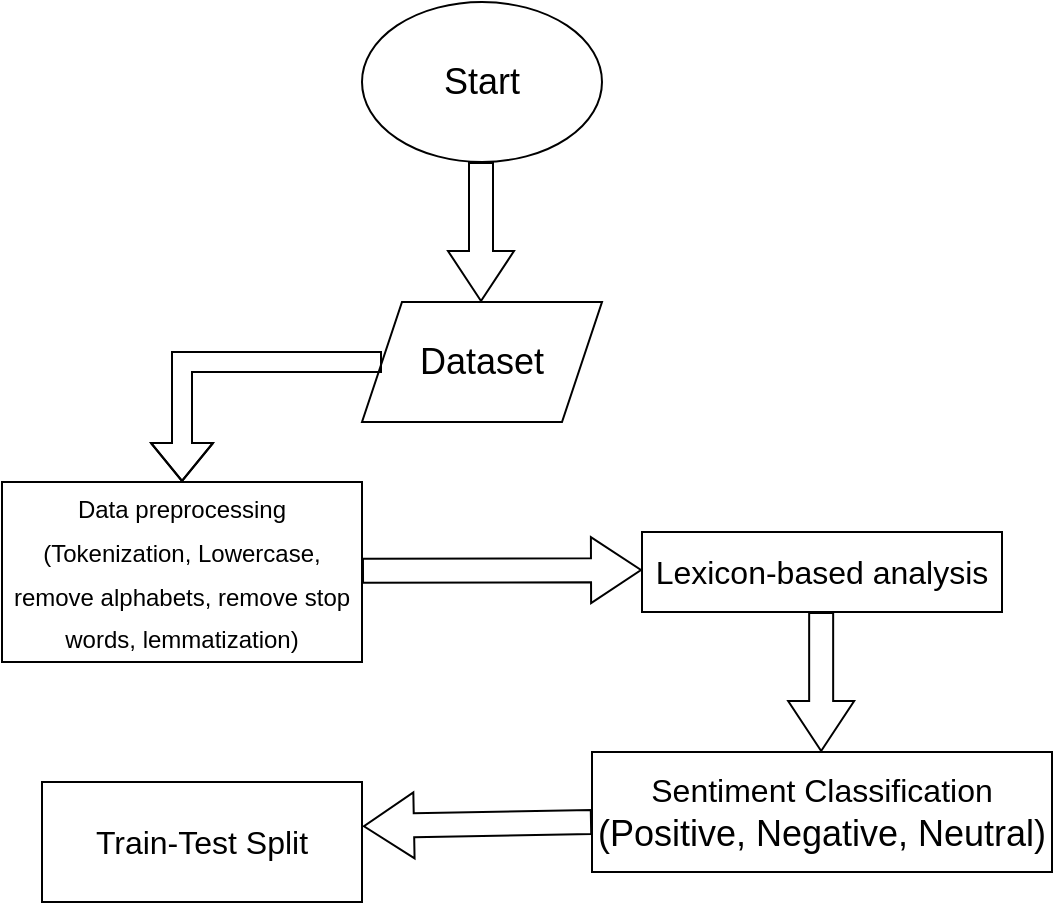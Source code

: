 <mxfile version="16.2.4" type="github">
  <diagram id="C5RBs43oDa-KdzZeNtuy" name="Page-1">
    <mxGraphModel dx="868" dy="482" grid="1" gridSize="10" guides="1" tooltips="1" connect="1" arrows="1" fold="1" page="1" pageScale="1" pageWidth="827" pageHeight="1169" math="0" shadow="0">
      <root>
        <mxCell id="WIyWlLk6GJQsqaUBKTNV-0" />
        <mxCell id="WIyWlLk6GJQsqaUBKTNV-1" parent="WIyWlLk6GJQsqaUBKTNV-0" />
        <mxCell id="o2SiBJOCBBynx09QVOnq-0" value="&lt;font style=&quot;font-size: 18px&quot;&gt;Start&lt;/font&gt;" style="ellipse;whiteSpace=wrap;html=1;" vertex="1" parent="WIyWlLk6GJQsqaUBKTNV-1">
          <mxGeometry x="340" y="80" width="120" height="80" as="geometry" />
        </mxCell>
        <mxCell id="o2SiBJOCBBynx09QVOnq-1" value="" style="shape=flexArrow;endArrow=classic;html=1;rounded=0;fontSize=18;width=12;endSize=8;" edge="1" parent="WIyWlLk6GJQsqaUBKTNV-1">
          <mxGeometry width="50" height="50" relative="1" as="geometry">
            <mxPoint x="399.5" y="160" as="sourcePoint" />
            <mxPoint x="399.5" y="230" as="targetPoint" />
          </mxGeometry>
        </mxCell>
        <mxCell id="o2SiBJOCBBynx09QVOnq-2" value="Dataset" style="shape=parallelogram;perimeter=parallelogramPerimeter;whiteSpace=wrap;html=1;fixedSize=1;fontSize=18;" vertex="1" parent="WIyWlLk6GJQsqaUBKTNV-1">
          <mxGeometry x="340" y="230" width="120" height="60" as="geometry" />
        </mxCell>
        <mxCell id="o2SiBJOCBBynx09QVOnq-5" value="" style="edgeStyle=segmentEdgeStyle;endArrow=classic;html=1;fontSize=18;rounded=0;shape=flexArrow;" edge="1" parent="WIyWlLk6GJQsqaUBKTNV-1">
          <mxGeometry width="50" height="50" relative="1" as="geometry">
            <mxPoint x="350" y="260" as="sourcePoint" />
            <mxPoint x="250" y="320" as="targetPoint" />
          </mxGeometry>
        </mxCell>
        <mxCell id="o2SiBJOCBBynx09QVOnq-6" value="&lt;font style=&quot;font-size: 12px&quot;&gt;Data preprocessing&lt;br&gt;(Tokenization, Lowercase, remove alphabets, remove stop words, lemmatization)&lt;br&gt;&lt;/font&gt;" style="rounded=0;whiteSpace=wrap;html=1;fontSize=18;" vertex="1" parent="WIyWlLk6GJQsqaUBKTNV-1">
          <mxGeometry x="160" y="320" width="180" height="90" as="geometry" />
        </mxCell>
        <mxCell id="o2SiBJOCBBynx09QVOnq-8" value="" style="shape=flexArrow;endArrow=classic;html=1;rounded=0;fontSize=18;width=12;endSize=8;" edge="1" parent="WIyWlLk6GJQsqaUBKTNV-1">
          <mxGeometry width="50" height="50" relative="1" as="geometry">
            <mxPoint x="340" y="364.41" as="sourcePoint" />
            <mxPoint x="480" y="364" as="targetPoint" />
          </mxGeometry>
        </mxCell>
        <mxCell id="o2SiBJOCBBynx09QVOnq-9" value="&lt;font&gt;&lt;font style=&quot;font-size: 16px&quot;&gt;Lexicon-based analysis&lt;/font&gt;&lt;br&gt;&lt;/font&gt;" style="rounded=0;whiteSpace=wrap;html=1;fontSize=18;" vertex="1" parent="WIyWlLk6GJQsqaUBKTNV-1">
          <mxGeometry x="480" y="345" width="180" height="40" as="geometry" />
        </mxCell>
        <mxCell id="o2SiBJOCBBynx09QVOnq-10" value="&lt;font&gt;&lt;font style=&quot;font-size: 16px&quot;&gt;Sentiment Classification&lt;br&gt;&lt;/font&gt;(Positive, Negative, Neutral)&lt;br&gt;&lt;/font&gt;" style="rounded=0;whiteSpace=wrap;html=1;fontSize=18;" vertex="1" parent="WIyWlLk6GJQsqaUBKTNV-1">
          <mxGeometry x="455" y="455" width="230" height="60" as="geometry" />
        </mxCell>
        <mxCell id="o2SiBJOCBBynx09QVOnq-11" value="" style="shape=flexArrow;endArrow=classic;html=1;rounded=0;fontSize=18;width=12;endSize=8;" edge="1" parent="WIyWlLk6GJQsqaUBKTNV-1">
          <mxGeometry width="50" height="50" relative="1" as="geometry">
            <mxPoint x="569.58" y="385.0" as="sourcePoint" />
            <mxPoint x="569.58" y="455.0" as="targetPoint" />
          </mxGeometry>
        </mxCell>
        <mxCell id="o2SiBJOCBBynx09QVOnq-12" value="" style="shape=flexArrow;endArrow=classic;html=1;rounded=0;fontSize=18;width=12;endSize=8;entryX=1.003;entryY=0.369;entryDx=0;entryDy=0;entryPerimeter=0;" edge="1" parent="WIyWlLk6GJQsqaUBKTNV-1" target="o2SiBJOCBBynx09QVOnq-13">
          <mxGeometry width="50" height="50" relative="1" as="geometry">
            <mxPoint x="455" y="490" as="sourcePoint" />
            <mxPoint x="350" y="490" as="targetPoint" />
          </mxGeometry>
        </mxCell>
        <mxCell id="o2SiBJOCBBynx09QVOnq-13" value="Train-Test Split" style="rounded=0;whiteSpace=wrap;html=1;fontSize=16;" vertex="1" parent="WIyWlLk6GJQsqaUBKTNV-1">
          <mxGeometry x="180" y="470" width="160" height="60" as="geometry" />
        </mxCell>
      </root>
    </mxGraphModel>
  </diagram>
</mxfile>
